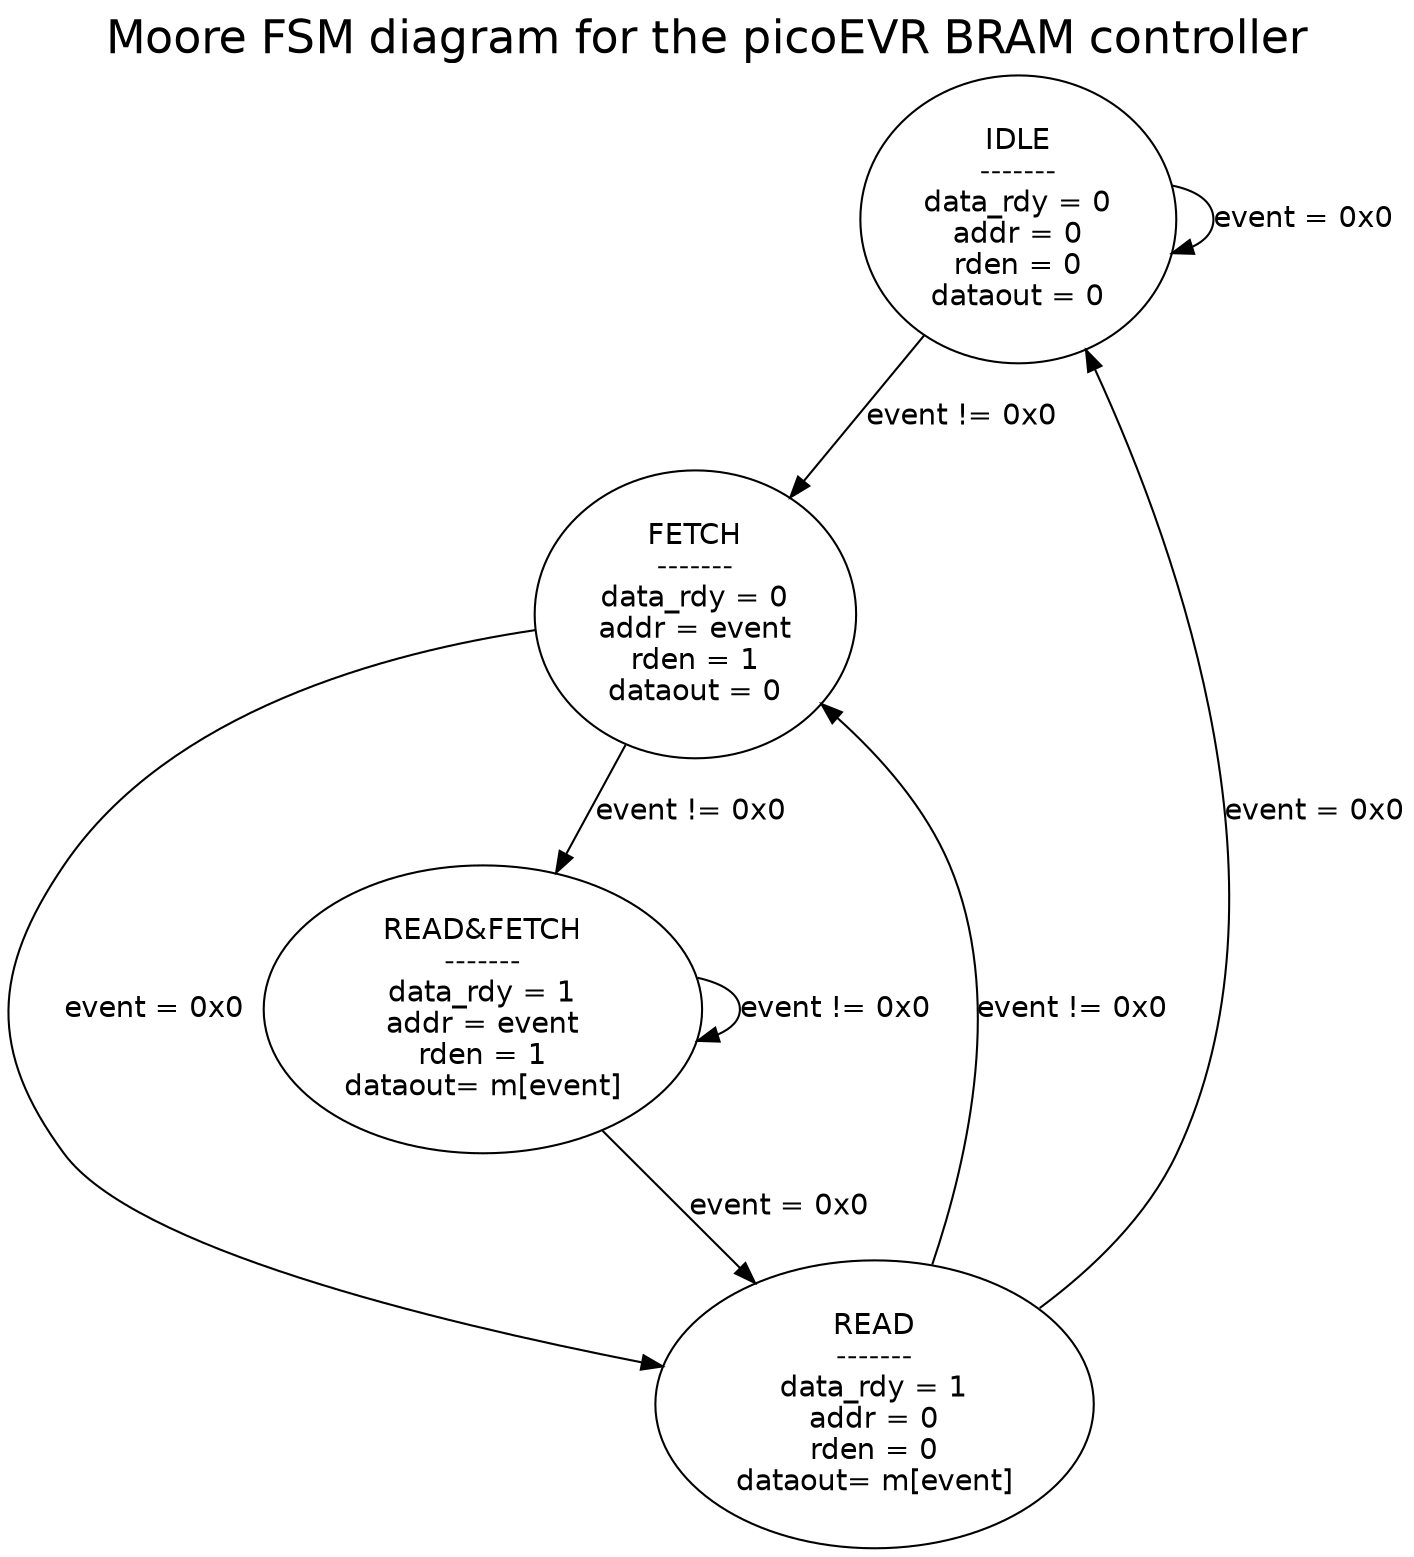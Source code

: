 digraph picoEVR_BRAM_controller {
    label = "Moore FSM diagram for the picoEVR BRAM controller"
    labelloc = top;
    fontsize = 22;
    graph [fontname = "helvetica"];
    node [fontname = "helvetica"];
    edge [fontname = "helvetica"];
    fontname = "helvetica";

    /* Ranks */
    {rank=min; idle}

    /* Entities */
    idle [label="IDLE\n-------\ndata_rdy = 0\naddr = 0\nrden = 0\ndataout = 0"]
    fetch [label="FETCH\n-------\ndata_rdy = 0\naddr = event\nrden = 1\ndataout = 0"]
    read [label="READ\n-------\ndata_rdy = 1\naddr = 0\nrden = 0\ndataout= m[event]"]
    readNfetch [label="READ&FETCH\n-------\ndata_rdy = 1\naddr = event\nrden = 1\ndataout= m[event]"]

    /* Relationships */
    idle -> fetch [label="event != 0x0"]
    idle -> idle [label="event = 0x0"]
    fetch -> read [label="event = 0x0"]
    fetch -> readNfetch [label="event != 0x0"]
    read -> idle [label="event = 0x0"]
    read -> fetch [label="event != 0x0"]
    readNfetch -> readNfetch [label="event != 0x0"]
    readNfetch -> read [label="event = 0x0"]
}